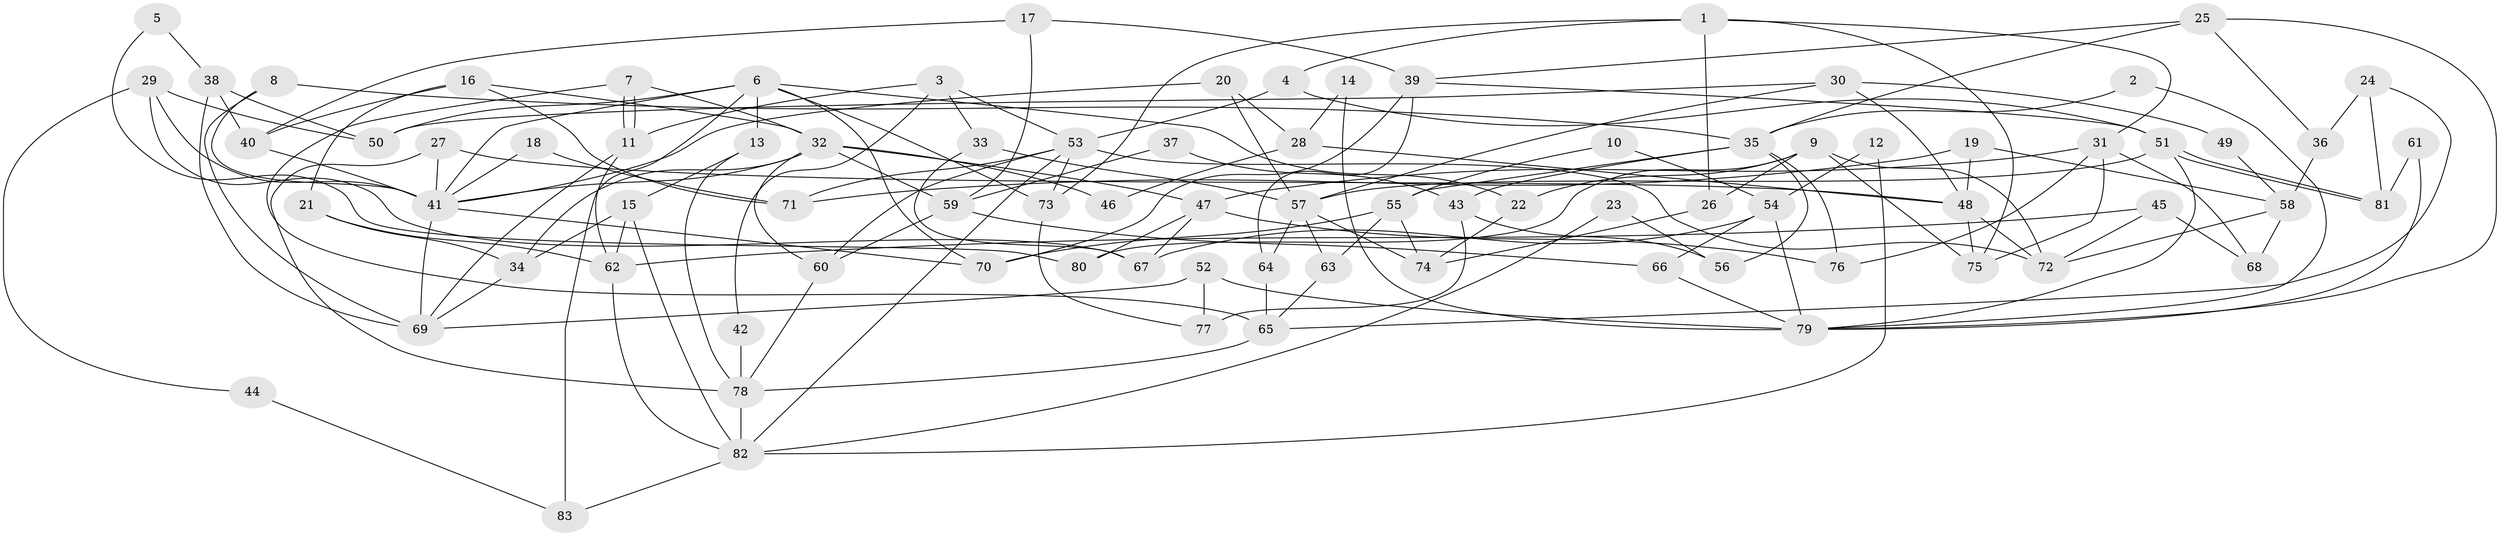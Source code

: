 // Generated by graph-tools (version 1.1) at 2025/26/03/09/25 03:26:16]
// undirected, 83 vertices, 166 edges
graph export_dot {
graph [start="1"]
  node [color=gray90,style=filled];
  1;
  2;
  3;
  4;
  5;
  6;
  7;
  8;
  9;
  10;
  11;
  12;
  13;
  14;
  15;
  16;
  17;
  18;
  19;
  20;
  21;
  22;
  23;
  24;
  25;
  26;
  27;
  28;
  29;
  30;
  31;
  32;
  33;
  34;
  35;
  36;
  37;
  38;
  39;
  40;
  41;
  42;
  43;
  44;
  45;
  46;
  47;
  48;
  49;
  50;
  51;
  52;
  53;
  54;
  55;
  56;
  57;
  58;
  59;
  60;
  61;
  62;
  63;
  64;
  65;
  66;
  67;
  68;
  69;
  70;
  71;
  72;
  73;
  74;
  75;
  76;
  77;
  78;
  79;
  80;
  81;
  82;
  83;
  1 -- 31;
  1 -- 4;
  1 -- 26;
  1 -- 73;
  1 -- 75;
  2 -- 79;
  2 -- 35;
  3 -- 11;
  3 -- 53;
  3 -- 33;
  3 -- 42;
  4 -- 51;
  4 -- 53;
  5 -- 38;
  5 -- 80;
  6 -- 50;
  6 -- 41;
  6 -- 13;
  6 -- 22;
  6 -- 70;
  6 -- 73;
  6 -- 83;
  7 -- 11;
  7 -- 11;
  7 -- 65;
  7 -- 32;
  8 -- 41;
  8 -- 35;
  8 -- 69;
  9 -- 75;
  9 -- 26;
  9 -- 22;
  9 -- 72;
  9 -- 80;
  10 -- 54;
  10 -- 55;
  11 -- 62;
  11 -- 69;
  12 -- 54;
  12 -- 82;
  13 -- 78;
  13 -- 15;
  14 -- 79;
  14 -- 28;
  15 -- 34;
  15 -- 62;
  15 -- 82;
  16 -- 32;
  16 -- 40;
  16 -- 21;
  16 -- 71;
  17 -- 39;
  17 -- 59;
  17 -- 40;
  18 -- 71;
  18 -- 41;
  19 -- 71;
  19 -- 58;
  19 -- 48;
  20 -- 57;
  20 -- 41;
  20 -- 28;
  21 -- 62;
  21 -- 34;
  22 -- 74;
  23 -- 56;
  23 -- 82;
  24 -- 65;
  24 -- 36;
  24 -- 81;
  25 -- 79;
  25 -- 39;
  25 -- 35;
  25 -- 36;
  26 -- 74;
  27 -- 48;
  27 -- 41;
  27 -- 78;
  28 -- 48;
  28 -- 46;
  29 -- 41;
  29 -- 50;
  29 -- 44;
  29 -- 67;
  30 -- 48;
  30 -- 57;
  30 -- 49;
  30 -- 50;
  31 -- 75;
  31 -- 47;
  31 -- 68;
  31 -- 76;
  32 -- 34;
  32 -- 41;
  32 -- 46;
  32 -- 47;
  32 -- 59;
  32 -- 60;
  33 -- 67;
  33 -- 57;
  34 -- 69;
  35 -- 55;
  35 -- 43;
  35 -- 56;
  35 -- 76;
  36 -- 58;
  37 -- 59;
  37 -- 43;
  38 -- 69;
  38 -- 40;
  38 -- 50;
  39 -- 70;
  39 -- 64;
  39 -- 51;
  40 -- 41;
  41 -- 69;
  41 -- 70;
  42 -- 78;
  43 -- 77;
  43 -- 56;
  44 -- 83;
  45 -- 72;
  45 -- 62;
  45 -- 68;
  47 -- 76;
  47 -- 67;
  47 -- 80;
  48 -- 72;
  48 -- 75;
  49 -- 58;
  51 -- 81;
  51 -- 81;
  51 -- 57;
  51 -- 79;
  52 -- 79;
  52 -- 69;
  52 -- 77;
  53 -- 73;
  53 -- 82;
  53 -- 60;
  53 -- 71;
  53 -- 72;
  54 -- 67;
  54 -- 79;
  54 -- 66;
  55 -- 70;
  55 -- 74;
  55 -- 63;
  57 -- 63;
  57 -- 64;
  57 -- 74;
  58 -- 72;
  58 -- 68;
  59 -- 60;
  59 -- 66;
  60 -- 78;
  61 -- 79;
  61 -- 81;
  62 -- 82;
  63 -- 65;
  64 -- 65;
  65 -- 78;
  66 -- 79;
  73 -- 77;
  78 -- 82;
  82 -- 83;
}
